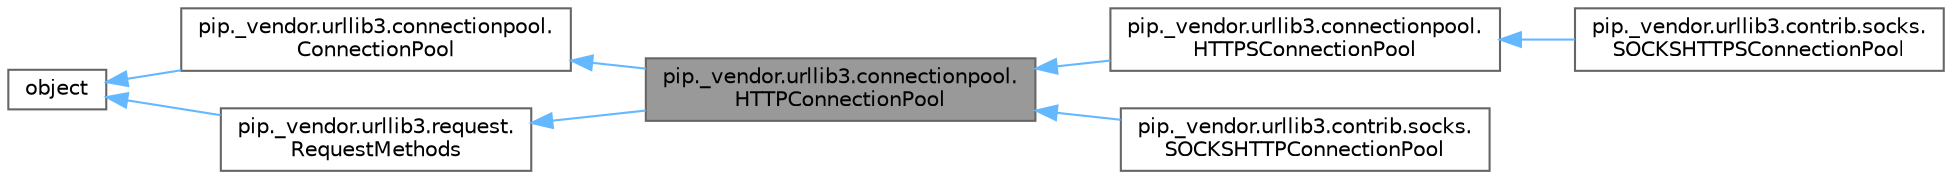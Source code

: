 digraph "pip._vendor.urllib3.connectionpool.HTTPConnectionPool"
{
 // LATEX_PDF_SIZE
  bgcolor="transparent";
  edge [fontname=Helvetica,fontsize=10,labelfontname=Helvetica,labelfontsize=10];
  node [fontname=Helvetica,fontsize=10,shape=box,height=0.2,width=0.4];
  rankdir="LR";
  Node1 [id="Node000001",label="pip._vendor.urllib3.connectionpool.\lHTTPConnectionPool",height=0.2,width=0.4,color="gray40", fillcolor="grey60", style="filled", fontcolor="black",tooltip=" "];
  Node2 -> Node1 [id="edge1_Node000001_Node000002",dir="back",color="steelblue1",style="solid",tooltip=" "];
  Node2 [id="Node000002",label="pip._vendor.urllib3.connectionpool.\lConnectionPool",height=0.2,width=0.4,color="gray40", fillcolor="white", style="filled",URL="$classpip_1_1__vendor_1_1urllib3_1_1connectionpool_1_1_connection_pool.html",tooltip=" "];
  Node3 -> Node2 [id="edge2_Node000002_Node000003",dir="back",color="steelblue1",style="solid",tooltip=" "];
  Node3 [id="Node000003",label="object",height=0.2,width=0.4,color="gray40", fillcolor="white", style="filled",tooltip=" "];
  Node4 -> Node1 [id="edge3_Node000001_Node000004",dir="back",color="steelblue1",style="solid",tooltip=" "];
  Node4 [id="Node000004",label="pip._vendor.urllib3.request.\lRequestMethods",height=0.2,width=0.4,color="gray40", fillcolor="white", style="filled",URL="$classpip_1_1__vendor_1_1urllib3_1_1request_1_1_request_methods.html",tooltip=" "];
  Node3 -> Node4 [id="edge4_Node000004_Node000003",dir="back",color="steelblue1",style="solid",tooltip=" "];
  Node1 -> Node5 [id="edge5_Node000001_Node000005",dir="back",color="steelblue1",style="solid",tooltip=" "];
  Node5 [id="Node000005",label="pip._vendor.urllib3.connectionpool.\lHTTPSConnectionPool",height=0.2,width=0.4,color="gray40", fillcolor="white", style="filled",URL="$classpip_1_1__vendor_1_1urllib3_1_1connectionpool_1_1_h_t_t_p_s_connection_pool.html",tooltip=" "];
  Node5 -> Node6 [id="edge6_Node000005_Node000006",dir="back",color="steelblue1",style="solid",tooltip=" "];
  Node6 [id="Node000006",label="pip._vendor.urllib3.contrib.socks.\lSOCKSHTTPSConnectionPool",height=0.2,width=0.4,color="gray40", fillcolor="white", style="filled",URL="$classpip_1_1__vendor_1_1urllib3_1_1contrib_1_1socks_1_1_s_o_c_k_s_h_t_t_p_s_connection_pool.html",tooltip=" "];
  Node1 -> Node7 [id="edge7_Node000001_Node000007",dir="back",color="steelblue1",style="solid",tooltip=" "];
  Node7 [id="Node000007",label="pip._vendor.urllib3.contrib.socks.\lSOCKSHTTPConnectionPool",height=0.2,width=0.4,color="gray40", fillcolor="white", style="filled",URL="$classpip_1_1__vendor_1_1urllib3_1_1contrib_1_1socks_1_1_s_o_c_k_s_h_t_t_p_connection_pool.html",tooltip=" "];
}
